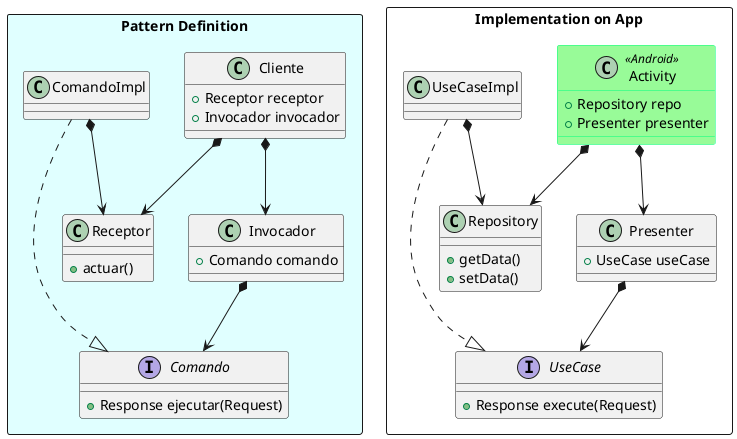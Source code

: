 @startuml CLASS_command_versus
skinparam class {
    BackgroundColor<<Android>> PaleGreen
    ArrowColor<<Android>> SeaGreen
    BorderColor<<Android>> SpringGreen
}
package "Pattern Definition" <<Rectangle>> #LightCyan{
    interface Comando {
        +Response ejecutar(Request)
    }
    class Cliente{
        +Receptor receptor
        +Invocador invocador
    }
    class Receptor{
        +actuar()
    }
    class Invocador{
        +Comando comando
    }

    class ComandoImpl
    Cliente *--> Invocador
    Invocador *--> Comando
    ComandoImpl ..|> Comando
    ComandoImpl *--> Receptor
    Cliente *--> Receptor
}

package "Implementation on App" <<Rectangle>>{
    interface UseCase {
        +Response execute(Request)
    }
    class Activity <<Android>>{
        +Repository repo
        +Presenter presenter
    }
    class Repository{
        +getData()
        +setData()
    }
    class Presenter{
        +UseCase useCase
    }

    class UseCaseImpl
    Activity *--> Presenter
    Presenter *--> UseCase
    UseCaseImpl ..|> UseCase
    UseCaseImpl *--> Repository
    Activity *--> Repository
}